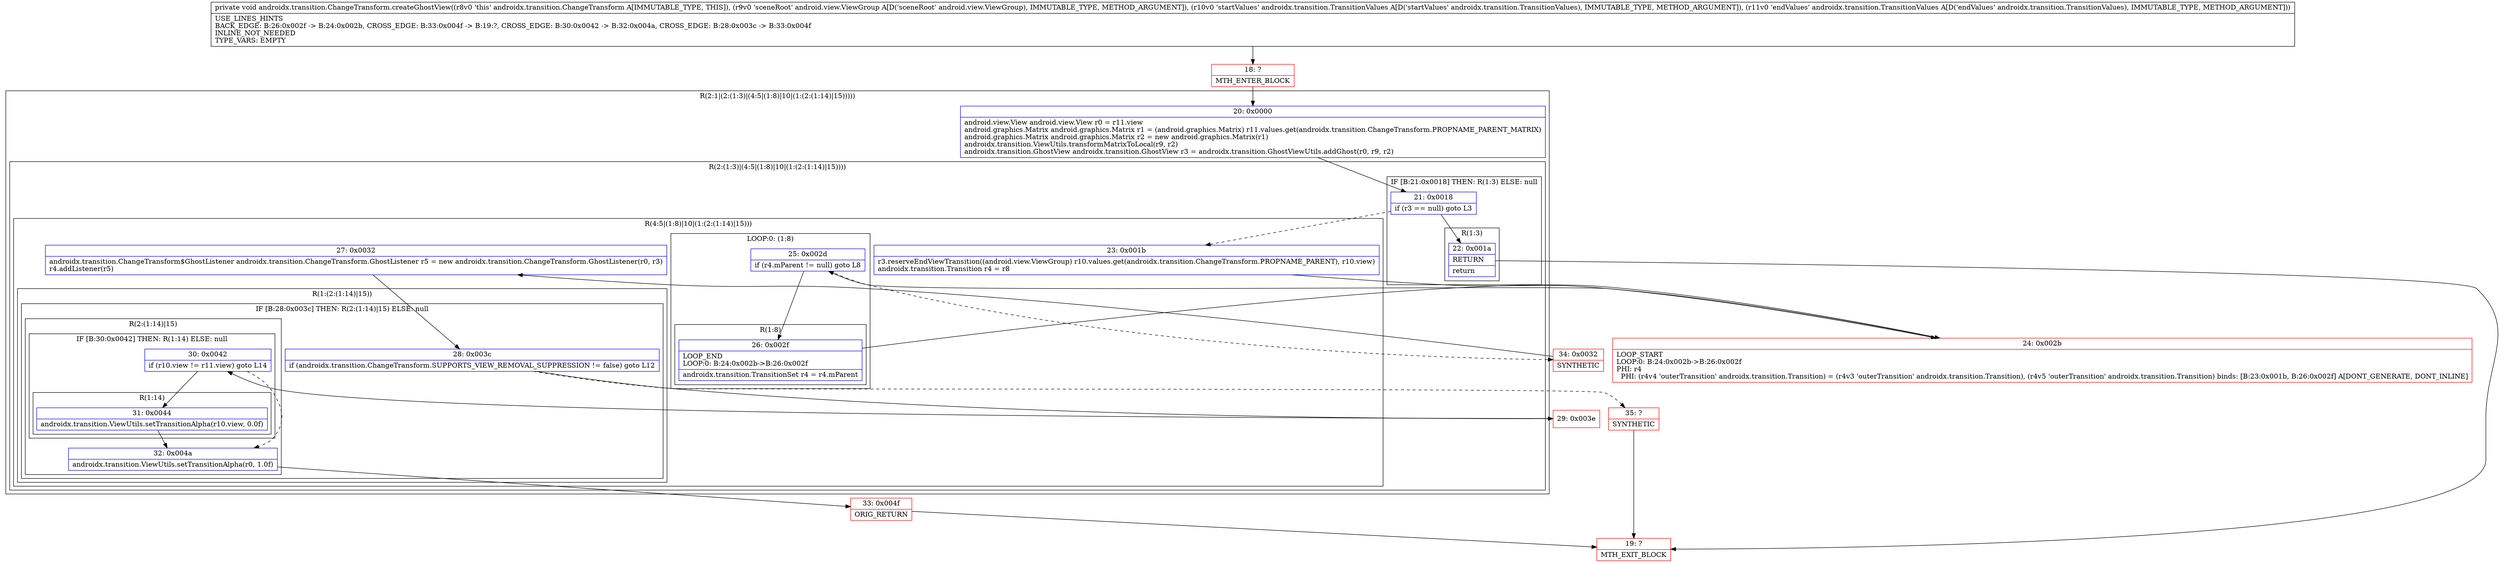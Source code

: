 digraph "CFG forandroidx.transition.ChangeTransform.createGhostView(Landroid\/view\/ViewGroup;Landroidx\/transition\/TransitionValues;Landroidx\/transition\/TransitionValues;)V" {
subgraph cluster_Region_2051066721 {
label = "R(2:1|(2:(1:3)|(4:5|(1:8)|10|(1:(2:(1:14)|15)))))";
node [shape=record,color=blue];
Node_20 [shape=record,label="{20\:\ 0x0000|android.view.View android.view.View r0 = r11.view\landroid.graphics.Matrix android.graphics.Matrix r1 = (android.graphics.Matrix) r11.values.get(androidx.transition.ChangeTransform.PROPNAME_PARENT_MATRIX)\landroid.graphics.Matrix android.graphics.Matrix r2 = new android.graphics.Matrix(r1)\landroidx.transition.ViewUtils.transformMatrixToLocal(r9, r2)\landroidx.transition.GhostView androidx.transition.GhostView r3 = androidx.transition.GhostViewUtils.addGhost(r0, r9, r2)\l}"];
subgraph cluster_Region_455864153 {
label = "R(2:(1:3)|(4:5|(1:8)|10|(1:(2:(1:14)|15))))";
node [shape=record,color=blue];
subgraph cluster_IfRegion_460150501 {
label = "IF [B:21:0x0018] THEN: R(1:3) ELSE: null";
node [shape=record,color=blue];
Node_21 [shape=record,label="{21\:\ 0x0018|if (r3 == null) goto L3\l}"];
subgraph cluster_Region_121106916 {
label = "R(1:3)";
node [shape=record,color=blue];
Node_22 [shape=record,label="{22\:\ 0x001a|RETURN\l|return\l}"];
}
}
subgraph cluster_Region_528253439 {
label = "R(4:5|(1:8)|10|(1:(2:(1:14)|15)))";
node [shape=record,color=blue];
Node_23 [shape=record,label="{23\:\ 0x001b|r3.reserveEndViewTransition((android.view.ViewGroup) r10.values.get(androidx.transition.ChangeTransform.PROPNAME_PARENT), r10.view)\landroidx.transition.Transition r4 = r8\l}"];
subgraph cluster_LoopRegion_469928781 {
label = "LOOP:0: (1:8)";
node [shape=record,color=blue];
Node_25 [shape=record,label="{25\:\ 0x002d|if (r4.mParent != null) goto L8\l}"];
subgraph cluster_Region_1728744746 {
label = "R(1:8)";
node [shape=record,color=blue];
Node_26 [shape=record,label="{26\:\ 0x002f|LOOP_END\lLOOP:0: B:24:0x002b\-\>B:26:0x002f\l|androidx.transition.TransitionSet r4 = r4.mParent\l}"];
}
}
Node_27 [shape=record,label="{27\:\ 0x0032|androidx.transition.ChangeTransform$GhostListener androidx.transition.ChangeTransform.GhostListener r5 = new androidx.transition.ChangeTransform.GhostListener(r0, r3)\lr4.addListener(r5)\l}"];
subgraph cluster_Region_593930431 {
label = "R(1:(2:(1:14)|15))";
node [shape=record,color=blue];
subgraph cluster_IfRegion_971654391 {
label = "IF [B:28:0x003c] THEN: R(2:(1:14)|15) ELSE: null";
node [shape=record,color=blue];
Node_28 [shape=record,label="{28\:\ 0x003c|if (androidx.transition.ChangeTransform.SUPPORTS_VIEW_REMOVAL_SUPPRESSION != false) goto L12\l}"];
subgraph cluster_Region_1332892144 {
label = "R(2:(1:14)|15)";
node [shape=record,color=blue];
subgraph cluster_IfRegion_2105488820 {
label = "IF [B:30:0x0042] THEN: R(1:14) ELSE: null";
node [shape=record,color=blue];
Node_30 [shape=record,label="{30\:\ 0x0042|if (r10.view != r11.view) goto L14\l}"];
subgraph cluster_Region_1174356782 {
label = "R(1:14)";
node [shape=record,color=blue];
Node_31 [shape=record,label="{31\:\ 0x0044|androidx.transition.ViewUtils.setTransitionAlpha(r10.view, 0.0f)\l}"];
}
}
Node_32 [shape=record,label="{32\:\ 0x004a|androidx.transition.ViewUtils.setTransitionAlpha(r0, 1.0f)\l}"];
}
}
}
}
}
}
Node_18 [shape=record,color=red,label="{18\:\ ?|MTH_ENTER_BLOCK\l}"];
Node_19 [shape=record,color=red,label="{19\:\ ?|MTH_EXIT_BLOCK\l}"];
Node_24 [shape=record,color=red,label="{24\:\ 0x002b|LOOP_START\lLOOP:0: B:24:0x002b\-\>B:26:0x002f\lPHI: r4 \l  PHI: (r4v4 'outerTransition' androidx.transition.Transition) = (r4v3 'outerTransition' androidx.transition.Transition), (r4v5 'outerTransition' androidx.transition.Transition) binds: [B:23:0x001b, B:26:0x002f] A[DONT_GENERATE, DONT_INLINE]\l}"];
Node_34 [shape=record,color=red,label="{34\:\ 0x0032|SYNTHETIC\l}"];
Node_29 [shape=record,color=red,label="{29\:\ 0x003e}"];
Node_33 [shape=record,color=red,label="{33\:\ 0x004f|ORIG_RETURN\l}"];
Node_35 [shape=record,color=red,label="{35\:\ ?|SYNTHETIC\l}"];
MethodNode[shape=record,label="{private void androidx.transition.ChangeTransform.createGhostView((r8v0 'this' androidx.transition.ChangeTransform A[IMMUTABLE_TYPE, THIS]), (r9v0 'sceneRoot' android.view.ViewGroup A[D('sceneRoot' android.view.ViewGroup), IMMUTABLE_TYPE, METHOD_ARGUMENT]), (r10v0 'startValues' androidx.transition.TransitionValues A[D('startValues' androidx.transition.TransitionValues), IMMUTABLE_TYPE, METHOD_ARGUMENT]), (r11v0 'endValues' androidx.transition.TransitionValues A[D('endValues' androidx.transition.TransitionValues), IMMUTABLE_TYPE, METHOD_ARGUMENT]))  | USE_LINES_HINTS\lBACK_EDGE: B:26:0x002f \-\> B:24:0x002b, CROSS_EDGE: B:33:0x004f \-\> B:19:?, CROSS_EDGE: B:30:0x0042 \-\> B:32:0x004a, CROSS_EDGE: B:28:0x003c \-\> B:33:0x004f\lINLINE_NOT_NEEDED\lTYPE_VARS: EMPTY\l}"];
MethodNode -> Node_18;Node_20 -> Node_21;
Node_21 -> Node_22;
Node_21 -> Node_23[style=dashed];
Node_22 -> Node_19;
Node_23 -> Node_24;
Node_25 -> Node_26;
Node_25 -> Node_34[style=dashed];
Node_26 -> Node_24;
Node_27 -> Node_28;
Node_28 -> Node_29;
Node_28 -> Node_35[style=dashed];
Node_30 -> Node_31;
Node_30 -> Node_32[style=dashed];
Node_31 -> Node_32;
Node_32 -> Node_33;
Node_18 -> Node_20;
Node_24 -> Node_25;
Node_34 -> Node_27;
Node_29 -> Node_30;
Node_33 -> Node_19;
Node_35 -> Node_19;
}

